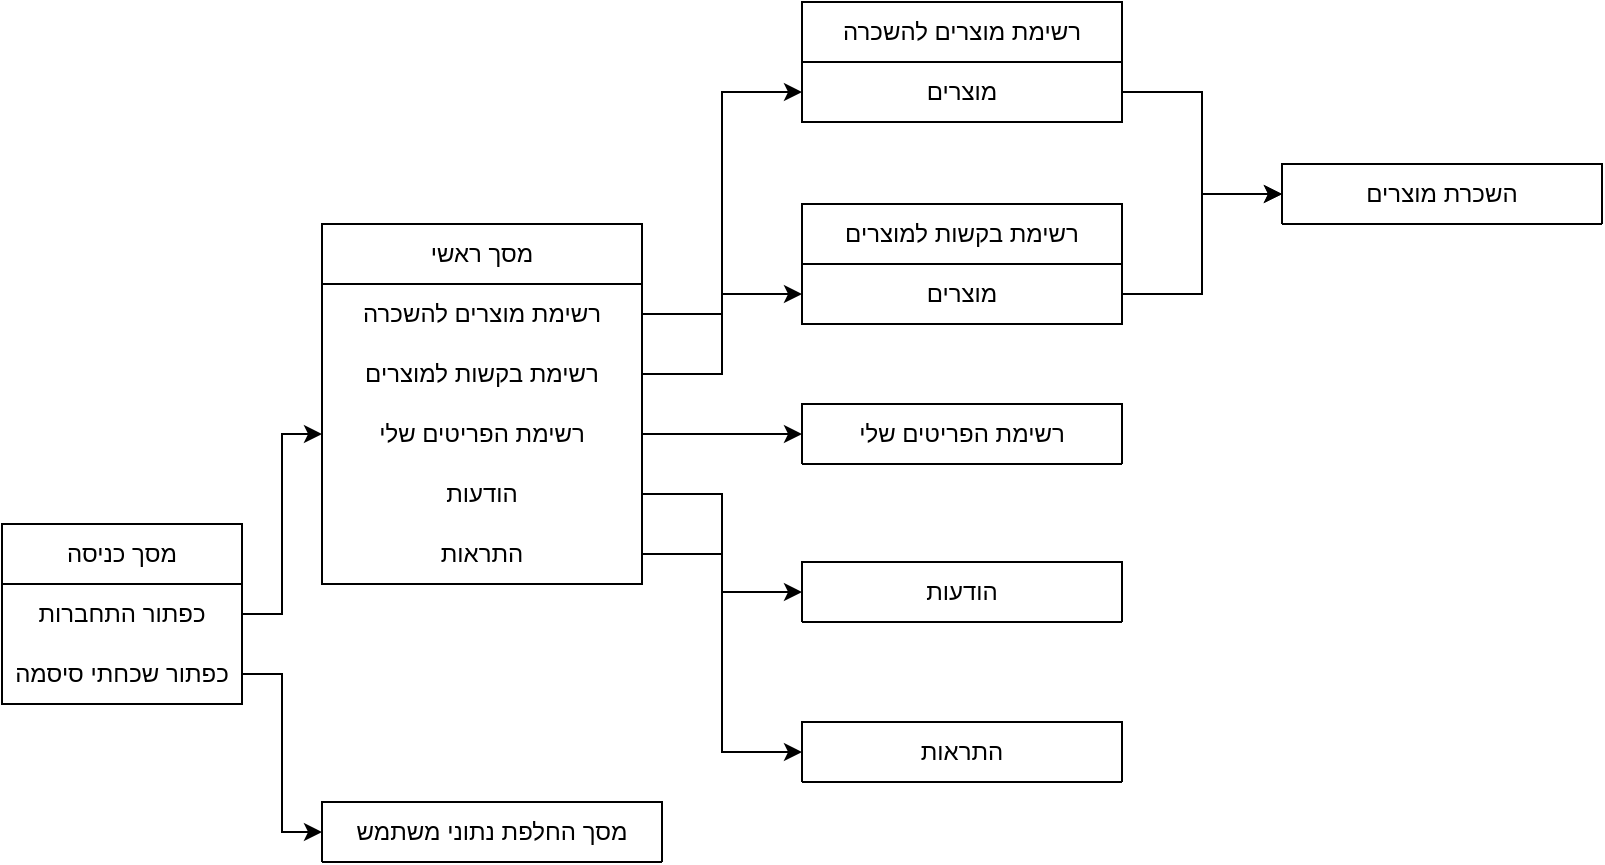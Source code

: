 <mxfile version="24.2.2" type="device">
  <diagram name="Page-1" id="ldUXpQ2sZpzMMqR3ch-C">
    <mxGraphModel dx="1103" dy="568" grid="1" gridSize="10" guides="1" tooltips="1" connect="1" arrows="1" fold="1" page="1" pageScale="1" pageWidth="1100" pageHeight="850" math="0" shadow="0">
      <root>
        <mxCell id="0" />
        <mxCell id="1" parent="0" />
        <mxCell id="-54kdm-25VZZZ_9OjL3Z-2" value="מסך כניסה" style="swimlane;fontStyle=0;childLayout=stackLayout;horizontal=1;startSize=30;horizontalStack=0;resizeParent=1;resizeParentMax=0;resizeLast=0;collapsible=1;marginBottom=0;whiteSpace=wrap;html=1;" vertex="1" parent="1">
          <mxGeometry x="80" y="471" width="120" height="90" as="geometry">
            <mxRectangle x="40" y="120" width="90" height="30" as="alternateBounds" />
          </mxGeometry>
        </mxCell>
        <mxCell id="-54kdm-25VZZZ_9OjL3Z-3" value="כפתור התחברות" style="text;strokeColor=none;fillColor=none;align=center;verticalAlign=middle;spacingLeft=4;spacingRight=4;overflow=hidden;points=[[0,0.5],[1,0.5]];portConstraint=eastwest;rotatable=0;whiteSpace=wrap;html=1;" vertex="1" parent="-54kdm-25VZZZ_9OjL3Z-2">
          <mxGeometry y="30" width="120" height="30" as="geometry" />
        </mxCell>
        <mxCell id="-54kdm-25VZZZ_9OjL3Z-4" value="כפתור שכחתי סיסמה" style="text;strokeColor=none;fillColor=none;align=center;verticalAlign=middle;spacingLeft=4;spacingRight=4;overflow=hidden;points=[[0,0.5],[1,0.5]];portConstraint=eastwest;rotatable=0;whiteSpace=wrap;html=1;" vertex="1" parent="-54kdm-25VZZZ_9OjL3Z-2">
          <mxGeometry y="60" width="120" height="30" as="geometry" />
        </mxCell>
        <mxCell id="-54kdm-25VZZZ_9OjL3Z-8" value="מסך ראשי" style="swimlane;fontStyle=0;childLayout=stackLayout;horizontal=1;startSize=30;horizontalStack=0;resizeParent=1;resizeParentMax=0;resizeLast=0;collapsible=1;marginBottom=0;whiteSpace=wrap;html=1;" vertex="1" parent="1">
          <mxGeometry x="240" y="321" width="160" height="180" as="geometry" />
        </mxCell>
        <mxCell id="-54kdm-25VZZZ_9OjL3Z-9" value="רשימת מוצרים להשכרה" style="text;strokeColor=none;fillColor=none;align=center;verticalAlign=middle;spacingLeft=4;spacingRight=4;overflow=hidden;points=[[0,0.5],[1,0.5]];portConstraint=eastwest;rotatable=0;whiteSpace=wrap;html=1;" vertex="1" parent="-54kdm-25VZZZ_9OjL3Z-8">
          <mxGeometry y="30" width="160" height="30" as="geometry" />
        </mxCell>
        <mxCell id="-54kdm-25VZZZ_9OjL3Z-10" value="רשימת בקשות למוצרים" style="text;strokeColor=none;fillColor=none;align=center;verticalAlign=middle;spacingLeft=4;spacingRight=4;overflow=hidden;points=[[0,0.5],[1,0.5]];portConstraint=eastwest;rotatable=0;whiteSpace=wrap;html=1;" vertex="1" parent="-54kdm-25VZZZ_9OjL3Z-8">
          <mxGeometry y="60" width="160" height="30" as="geometry" />
        </mxCell>
        <mxCell id="-54kdm-25VZZZ_9OjL3Z-11" value="רשימת הפריטים שלי" style="text;strokeColor=none;fillColor=none;align=center;verticalAlign=middle;spacingLeft=4;spacingRight=4;overflow=hidden;points=[[0,0.5],[1,0.5]];portConstraint=eastwest;rotatable=0;whiteSpace=wrap;html=1;" vertex="1" parent="-54kdm-25VZZZ_9OjL3Z-8">
          <mxGeometry y="90" width="160" height="30" as="geometry" />
        </mxCell>
        <mxCell id="-54kdm-25VZZZ_9OjL3Z-39" value="הודעות" style="text;strokeColor=none;fillColor=none;align=center;verticalAlign=middle;spacingLeft=4;spacingRight=4;overflow=hidden;points=[[0,0.5],[1,0.5]];portConstraint=eastwest;rotatable=0;whiteSpace=wrap;html=1;" vertex="1" parent="-54kdm-25VZZZ_9OjL3Z-8">
          <mxGeometry y="120" width="160" height="30" as="geometry" />
        </mxCell>
        <mxCell id="-54kdm-25VZZZ_9OjL3Z-42" value="התראות" style="text;strokeColor=none;fillColor=none;align=center;verticalAlign=middle;spacingLeft=4;spacingRight=4;overflow=hidden;points=[[0,0.5],[1,0.5]];portConstraint=eastwest;rotatable=0;whiteSpace=wrap;html=1;" vertex="1" parent="-54kdm-25VZZZ_9OjL3Z-8">
          <mxGeometry y="150" width="160" height="30" as="geometry" />
        </mxCell>
        <mxCell id="-54kdm-25VZZZ_9OjL3Z-12" value="מסך החלפת נתוני משתמש" style="swimlane;fontStyle=0;childLayout=stackLayout;horizontal=1;startSize=30;horizontalStack=0;resizeParent=1;resizeParentMax=0;resizeLast=0;collapsible=1;marginBottom=0;whiteSpace=wrap;html=1;rounded=0;shadow=0;swimlaneLine=1;" vertex="1" collapsed="1" parent="1">
          <mxGeometry x="240" y="610" width="170" height="30" as="geometry">
            <mxRectangle x="240" y="561" width="160" height="60" as="alternateBounds" />
          </mxGeometry>
        </mxCell>
        <mxCell id="-54kdm-25VZZZ_9OjL3Z-16" value="רשימת הפריטים שלי" style="swimlane;fontStyle=0;childLayout=stackLayout;horizontal=1;startSize=30;horizontalStack=0;resizeParent=1;resizeParentMax=0;resizeLast=0;collapsible=1;marginBottom=0;whiteSpace=wrap;html=1;" vertex="1" collapsed="1" parent="1">
          <mxGeometry x="480" y="411" width="160" height="30" as="geometry">
            <mxRectangle x="480" y="381" width="160" height="70" as="alternateBounds" />
          </mxGeometry>
        </mxCell>
        <mxCell id="-54kdm-25VZZZ_9OjL3Z-23" value="רשימת בקשות למוצרים" style="swimlane;fontStyle=0;childLayout=stackLayout;horizontal=1;startSize=30;horizontalStack=0;resizeParent=1;resizeParentMax=0;resizeLast=0;collapsible=1;marginBottom=0;whiteSpace=wrap;html=1;" vertex="1" parent="1">
          <mxGeometry x="480" y="311" width="160" height="60" as="geometry" />
        </mxCell>
        <mxCell id="-54kdm-25VZZZ_9OjL3Z-25" value="מוצרים" style="text;strokeColor=none;fillColor=none;align=center;verticalAlign=middle;spacingLeft=4;spacingRight=4;overflow=hidden;points=[[0,0.5],[1,0.5]];portConstraint=eastwest;rotatable=0;whiteSpace=wrap;html=1;" vertex="1" parent="-54kdm-25VZZZ_9OjL3Z-23">
          <mxGeometry y="30" width="160" height="30" as="geometry" />
        </mxCell>
        <mxCell id="-54kdm-25VZZZ_9OjL3Z-28" value="רשימת מוצרים להשכרה" style="swimlane;fontStyle=0;childLayout=stackLayout;horizontal=1;startSize=30;horizontalStack=0;resizeParent=1;resizeParentMax=0;resizeLast=0;collapsible=1;marginBottom=0;whiteSpace=wrap;html=1;" vertex="1" parent="1">
          <mxGeometry x="480" y="210" width="160" height="60" as="geometry" />
        </mxCell>
        <mxCell id="-54kdm-25VZZZ_9OjL3Z-30" value="מוצרים" style="text;strokeColor=none;fillColor=none;align=center;verticalAlign=middle;spacingLeft=4;spacingRight=4;overflow=hidden;points=[[0,0.5],[1,0.5]];portConstraint=eastwest;rotatable=0;whiteSpace=wrap;html=1;" vertex="1" parent="-54kdm-25VZZZ_9OjL3Z-28">
          <mxGeometry y="30" width="160" height="30" as="geometry" />
        </mxCell>
        <mxCell id="-54kdm-25VZZZ_9OjL3Z-34" style="edgeStyle=orthogonalEdgeStyle;rounded=0;orthogonalLoop=1;jettySize=auto;html=1;exitX=1;exitY=0.5;exitDx=0;exitDy=0;entryX=0;entryY=0.5;entryDx=0;entryDy=0;" edge="1" parent="1" source="-54kdm-25VZZZ_9OjL3Z-10" target="-54kdm-25VZZZ_9OjL3Z-25">
          <mxGeometry relative="1" as="geometry" />
        </mxCell>
        <mxCell id="-54kdm-25VZZZ_9OjL3Z-35" style="edgeStyle=orthogonalEdgeStyle;rounded=0;orthogonalLoop=1;jettySize=auto;html=1;exitX=1;exitY=0.5;exitDx=0;exitDy=0;entryX=0;entryY=0.5;entryDx=0;entryDy=0;" edge="1" parent="1" source="-54kdm-25VZZZ_9OjL3Z-9" target="-54kdm-25VZZZ_9OjL3Z-30">
          <mxGeometry relative="1" as="geometry" />
        </mxCell>
        <mxCell id="-54kdm-25VZZZ_9OjL3Z-41" style="edgeStyle=orthogonalEdgeStyle;rounded=0;orthogonalLoop=1;jettySize=auto;html=1;exitX=1;exitY=0.5;exitDx=0;exitDy=0;entryX=0;entryY=0.5;entryDx=0;entryDy=0;" edge="1" parent="1" source="-54kdm-25VZZZ_9OjL3Z-3" target="-54kdm-25VZZZ_9OjL3Z-11">
          <mxGeometry relative="1" as="geometry" />
        </mxCell>
        <mxCell id="-54kdm-25VZZZ_9OjL3Z-43" style="edgeStyle=orthogonalEdgeStyle;rounded=0;orthogonalLoop=1;jettySize=auto;html=1;exitX=1;exitY=0.5;exitDx=0;exitDy=0;entryX=0;entryY=0.5;entryDx=0;entryDy=0;" edge="1" parent="1" source="-54kdm-25VZZZ_9OjL3Z-4" target="-54kdm-25VZZZ_9OjL3Z-12">
          <mxGeometry relative="1" as="geometry">
            <mxPoint x="200" y="630" as="targetPoint" />
          </mxGeometry>
        </mxCell>
        <mxCell id="-54kdm-25VZZZ_9OjL3Z-44" value="הודעות" style="swimlane;fontStyle=0;childLayout=stackLayout;horizontal=1;startSize=30;horizontalStack=0;resizeParent=1;resizeParentMax=0;resizeLast=0;collapsible=1;marginBottom=0;whiteSpace=wrap;html=1;" vertex="1" collapsed="1" parent="1">
          <mxGeometry x="480" y="490" width="160" height="30" as="geometry">
            <mxRectangle x="480" y="480" width="160" height="60" as="alternateBounds" />
          </mxGeometry>
        </mxCell>
        <mxCell id="-54kdm-25VZZZ_9OjL3Z-48" value="התראות" style="swimlane;fontStyle=0;childLayout=stackLayout;horizontal=1;startSize=30;horizontalStack=0;resizeParent=1;resizeParentMax=0;resizeLast=0;collapsible=1;marginBottom=0;whiteSpace=wrap;html=1;" vertex="1" collapsed="1" parent="1">
          <mxGeometry x="480" y="570" width="160" height="30" as="geometry">
            <mxRectangle x="480" y="565" width="160" height="60" as="alternateBounds" />
          </mxGeometry>
        </mxCell>
        <mxCell id="-54kdm-25VZZZ_9OjL3Z-52" style="edgeStyle=orthogonalEdgeStyle;rounded=0;orthogonalLoop=1;jettySize=auto;html=1;exitX=1;exitY=0.5;exitDx=0;exitDy=0;entryX=0;entryY=0.5;entryDx=0;entryDy=0;" edge="1" parent="1" source="-54kdm-25VZZZ_9OjL3Z-39" target="-54kdm-25VZZZ_9OjL3Z-44">
          <mxGeometry relative="1" as="geometry">
            <mxPoint x="460" y="510" as="targetPoint" />
          </mxGeometry>
        </mxCell>
        <mxCell id="-54kdm-25VZZZ_9OjL3Z-55" style="edgeStyle=orthogonalEdgeStyle;rounded=0;orthogonalLoop=1;jettySize=auto;html=1;exitX=1;exitY=0.5;exitDx=0;exitDy=0;entryX=0;entryY=0.5;entryDx=0;entryDy=0;" edge="1" parent="1" source="-54kdm-25VZZZ_9OjL3Z-11" target="-54kdm-25VZZZ_9OjL3Z-16">
          <mxGeometry relative="1" as="geometry">
            <mxPoint x="480" y="426" as="targetPoint" />
          </mxGeometry>
        </mxCell>
        <mxCell id="-54kdm-25VZZZ_9OjL3Z-58" value="השכרת מוצרים" style="swimlane;fontStyle=0;childLayout=stackLayout;horizontal=1;startSize=30;horizontalStack=0;resizeParent=1;resizeParentMax=0;resizeLast=0;collapsible=1;marginBottom=0;whiteSpace=wrap;html=1;" vertex="1" collapsed="1" parent="1">
          <mxGeometry x="720" y="291" width="160" height="30" as="geometry">
            <mxRectangle x="760" y="201" width="160" height="120" as="alternateBounds" />
          </mxGeometry>
        </mxCell>
        <mxCell id="-54kdm-25VZZZ_9OjL3Z-59" value="Item 1" style="text;strokeColor=none;fillColor=none;align=center;verticalAlign=middle;spacingLeft=4;spacingRight=4;overflow=hidden;points=[[0,0.5],[1,0.5]];portConstraint=eastwest;rotatable=0;whiteSpace=wrap;html=1;" vertex="1" parent="-54kdm-25VZZZ_9OjL3Z-58">
          <mxGeometry y="30" width="160" height="30" as="geometry" />
        </mxCell>
        <mxCell id="-54kdm-25VZZZ_9OjL3Z-60" value="Item 2" style="text;strokeColor=none;fillColor=none;align=center;verticalAlign=middle;spacingLeft=4;spacingRight=4;overflow=hidden;points=[[0,0.5],[1,0.5]];portConstraint=eastwest;rotatable=0;whiteSpace=wrap;html=1;" vertex="1" parent="-54kdm-25VZZZ_9OjL3Z-58">
          <mxGeometry y="60" width="160" height="30" as="geometry" />
        </mxCell>
        <mxCell id="-54kdm-25VZZZ_9OjL3Z-61" value="Item 3" style="text;strokeColor=none;fillColor=none;align=center;verticalAlign=middle;spacingLeft=4;spacingRight=4;overflow=hidden;points=[[0,0.5],[1,0.5]];portConstraint=eastwest;rotatable=0;whiteSpace=wrap;html=1;" vertex="1" parent="-54kdm-25VZZZ_9OjL3Z-58">
          <mxGeometry y="90" width="160" height="30" as="geometry" />
        </mxCell>
        <mxCell id="-54kdm-25VZZZ_9OjL3Z-62" style="edgeStyle=orthogonalEdgeStyle;rounded=0;orthogonalLoop=1;jettySize=auto;html=1;exitX=1;exitY=0.5;exitDx=0;exitDy=0;entryX=0;entryY=0.5;entryDx=0;entryDy=0;" edge="1" parent="1" source="-54kdm-25VZZZ_9OjL3Z-30" target="-54kdm-25VZZZ_9OjL3Z-58">
          <mxGeometry relative="1" as="geometry" />
        </mxCell>
        <mxCell id="-54kdm-25VZZZ_9OjL3Z-64" style="edgeStyle=orthogonalEdgeStyle;rounded=0;orthogonalLoop=1;jettySize=auto;html=1;exitX=1;exitY=0.5;exitDx=0;exitDy=0;entryX=0;entryY=0.5;entryDx=0;entryDy=0;" edge="1" parent="1" source="-54kdm-25VZZZ_9OjL3Z-25" target="-54kdm-25VZZZ_9OjL3Z-58">
          <mxGeometry relative="1" as="geometry" />
        </mxCell>
        <mxCell id="-54kdm-25VZZZ_9OjL3Z-65" style="edgeStyle=orthogonalEdgeStyle;rounded=0;orthogonalLoop=1;jettySize=auto;html=1;exitX=1;exitY=0.5;exitDx=0;exitDy=0;entryX=0;entryY=0.5;entryDx=0;entryDy=0;" edge="1" parent="1" source="-54kdm-25VZZZ_9OjL3Z-42" target="-54kdm-25VZZZ_9OjL3Z-48">
          <mxGeometry relative="1" as="geometry" />
        </mxCell>
      </root>
    </mxGraphModel>
  </diagram>
</mxfile>
